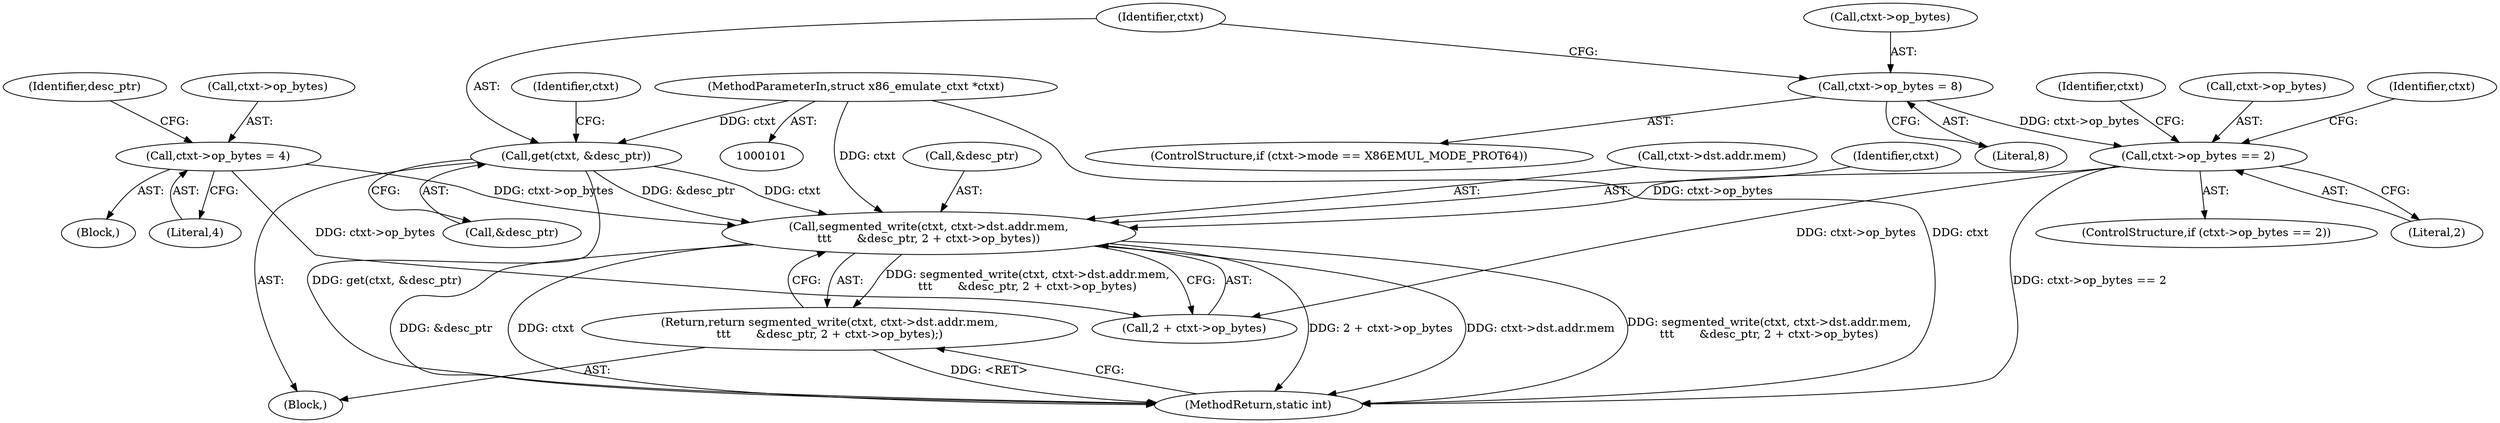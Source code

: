 digraph "1_linux_129a72a0d3c8e139a04512325384fe5ac119e74d_1@API" {
"1000146" [label="(Call,segmented_write(ctxt, ctxt->dst.addr.mem,\n\t\t\t       &desc_ptr, 2 + ctxt->op_bytes))"];
"1000117" [label="(Call,get(ctxt, &desc_ptr))"];
"1000102" [label="(MethodParameterIn,struct x86_emulate_ctxt *ctxt)"];
"1000122" [label="(Call,ctxt->op_bytes == 2)"];
"1000112" [label="(Call,ctxt->op_bytes = 8)"];
"1000128" [label="(Call,ctxt->op_bytes = 4)"];
"1000145" [label="(Return,return segmented_write(ctxt, ctxt->dst.addr.mem,\n\t\t\t       &desc_ptr, 2 + ctxt->op_bytes);)"];
"1000126" [label="(Literal,2)"];
"1000128" [label="(Call,ctxt->op_bytes = 4)"];
"1000122" [label="(Call,ctxt->op_bytes == 2)"];
"1000130" [label="(Identifier,ctxt)"];
"1000157" [label="(Call,2 + ctxt->op_bytes)"];
"1000155" [label="(Call,&desc_ptr)"];
"1000104" [label="(Block,)"];
"1000117" [label="(Call,get(ctxt, &desc_ptr))"];
"1000141" [label="(Identifier,ctxt)"];
"1000113" [label="(Call,ctxt->op_bytes)"];
"1000119" [label="(Call,&desc_ptr)"];
"1000118" [label="(Identifier,ctxt)"];
"1000148" [label="(Call,ctxt->dst.addr.mem)"];
"1000147" [label="(Identifier,ctxt)"];
"1000135" [label="(Identifier,desc_ptr)"];
"1000146" [label="(Call,segmented_write(ctxt, ctxt->dst.addr.mem,\n\t\t\t       &desc_ptr, 2 + ctxt->op_bytes))"];
"1000124" [label="(Identifier,ctxt)"];
"1000129" [label="(Call,ctxt->op_bytes)"];
"1000162" [label="(MethodReturn,static int)"];
"1000127" [label="(Block,)"];
"1000112" [label="(Call,ctxt->op_bytes = 8)"];
"1000106" [label="(ControlStructure,if (ctxt->mode == X86EMUL_MODE_PROT64))"];
"1000102" [label="(MethodParameterIn,struct x86_emulate_ctxt *ctxt)"];
"1000116" [label="(Literal,8)"];
"1000132" [label="(Literal,4)"];
"1000145" [label="(Return,return segmented_write(ctxt, ctxt->dst.addr.mem,\n\t\t\t       &desc_ptr, 2 + ctxt->op_bytes);)"];
"1000121" [label="(ControlStructure,if (ctxt->op_bytes == 2))"];
"1000123" [label="(Call,ctxt->op_bytes)"];
"1000146" -> "1000145"  [label="AST: "];
"1000146" -> "1000157"  [label="CFG: "];
"1000147" -> "1000146"  [label="AST: "];
"1000148" -> "1000146"  [label="AST: "];
"1000155" -> "1000146"  [label="AST: "];
"1000157" -> "1000146"  [label="AST: "];
"1000145" -> "1000146"  [label="CFG: "];
"1000146" -> "1000162"  [label="DDG: 2 + ctxt->op_bytes"];
"1000146" -> "1000162"  [label="DDG: ctxt->dst.addr.mem"];
"1000146" -> "1000162"  [label="DDG: segmented_write(ctxt, ctxt->dst.addr.mem,\n\t\t\t       &desc_ptr, 2 + ctxt->op_bytes)"];
"1000146" -> "1000162"  [label="DDG: &desc_ptr"];
"1000146" -> "1000162"  [label="DDG: ctxt"];
"1000146" -> "1000145"  [label="DDG: segmented_write(ctxt, ctxt->dst.addr.mem,\n\t\t\t       &desc_ptr, 2 + ctxt->op_bytes)"];
"1000117" -> "1000146"  [label="DDG: ctxt"];
"1000117" -> "1000146"  [label="DDG: &desc_ptr"];
"1000102" -> "1000146"  [label="DDG: ctxt"];
"1000122" -> "1000146"  [label="DDG: ctxt->op_bytes"];
"1000128" -> "1000146"  [label="DDG: ctxt->op_bytes"];
"1000117" -> "1000104"  [label="AST: "];
"1000117" -> "1000119"  [label="CFG: "];
"1000118" -> "1000117"  [label="AST: "];
"1000119" -> "1000117"  [label="AST: "];
"1000124" -> "1000117"  [label="CFG: "];
"1000117" -> "1000162"  [label="DDG: get(ctxt, &desc_ptr)"];
"1000102" -> "1000117"  [label="DDG: ctxt"];
"1000102" -> "1000101"  [label="AST: "];
"1000102" -> "1000162"  [label="DDG: ctxt"];
"1000122" -> "1000121"  [label="AST: "];
"1000122" -> "1000126"  [label="CFG: "];
"1000123" -> "1000122"  [label="AST: "];
"1000126" -> "1000122"  [label="AST: "];
"1000130" -> "1000122"  [label="CFG: "];
"1000141" -> "1000122"  [label="CFG: "];
"1000122" -> "1000162"  [label="DDG: ctxt->op_bytes == 2"];
"1000112" -> "1000122"  [label="DDG: ctxt->op_bytes"];
"1000122" -> "1000157"  [label="DDG: ctxt->op_bytes"];
"1000112" -> "1000106"  [label="AST: "];
"1000112" -> "1000116"  [label="CFG: "];
"1000113" -> "1000112"  [label="AST: "];
"1000116" -> "1000112"  [label="AST: "];
"1000118" -> "1000112"  [label="CFG: "];
"1000128" -> "1000127"  [label="AST: "];
"1000128" -> "1000132"  [label="CFG: "];
"1000129" -> "1000128"  [label="AST: "];
"1000132" -> "1000128"  [label="AST: "];
"1000135" -> "1000128"  [label="CFG: "];
"1000128" -> "1000157"  [label="DDG: ctxt->op_bytes"];
"1000145" -> "1000104"  [label="AST: "];
"1000162" -> "1000145"  [label="CFG: "];
"1000145" -> "1000162"  [label="DDG: <RET>"];
}
